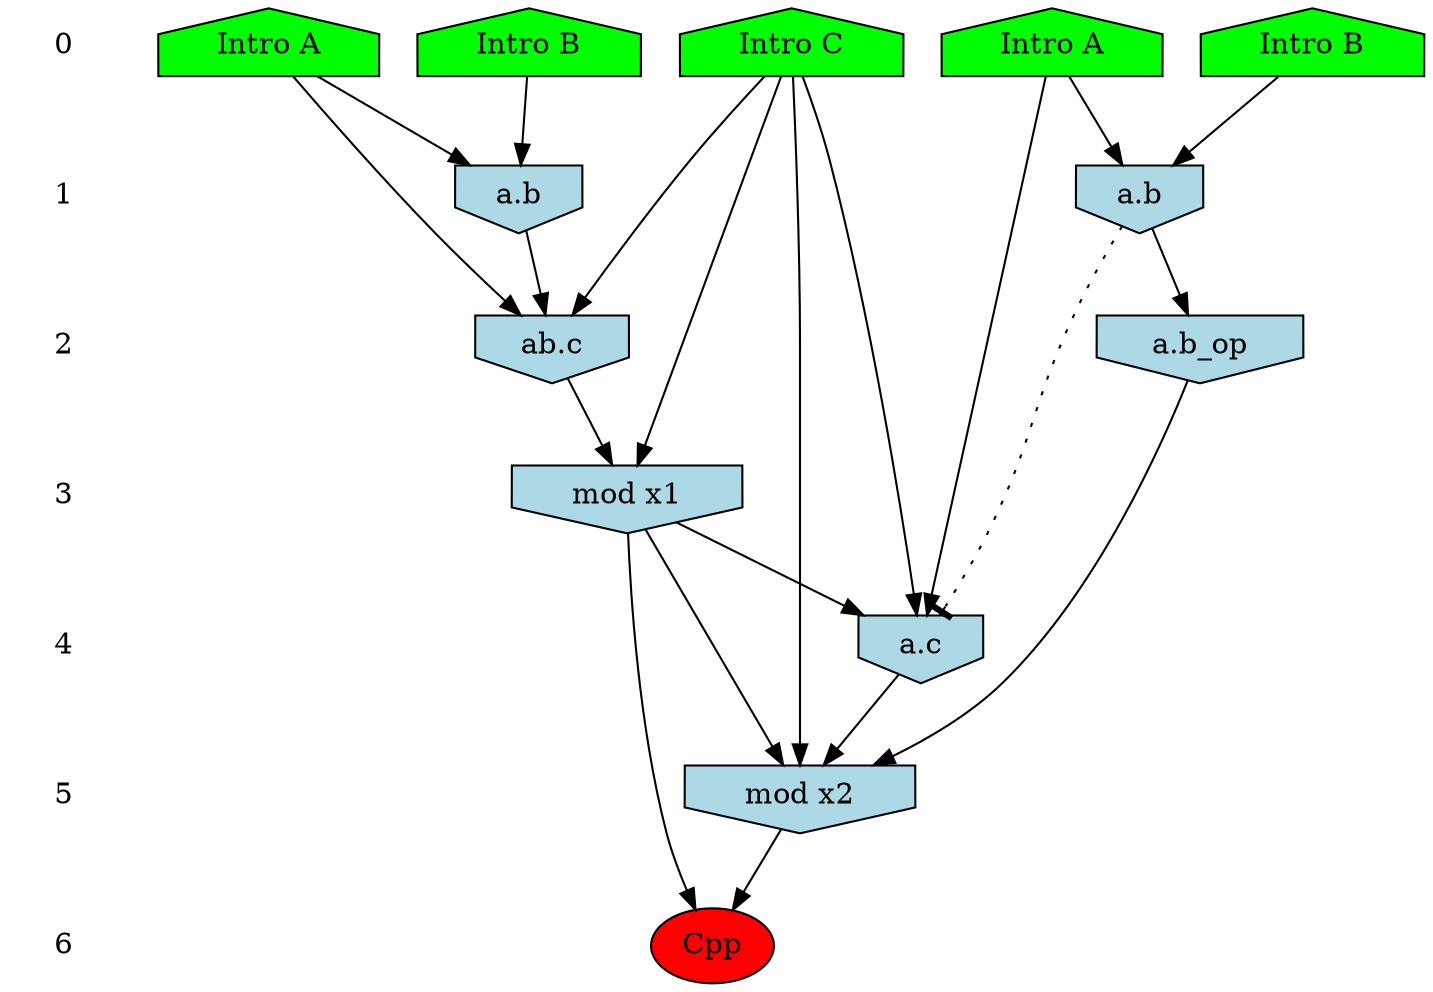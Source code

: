 /* Compression of 6 causal flows obtained in average at 1.536310E+01 t.u */
/* Compressed causal flows were: [1558;1588;2453;3103;3189;3529] */
digraph G{
 ranksep=.5 ; 
{ rank = same ; "0" [shape=plaintext] ; node_1 [label ="Intro A", shape=house, style=filled, fillcolor=green] ;
node_2 [label ="Intro A", shape=house, style=filled, fillcolor=green] ;
node_3 [label ="Intro B", shape=house, style=filled, fillcolor=green] ;
node_4 [label ="Intro B", shape=house, style=filled, fillcolor=green] ;
node_5 [label ="Intro C", shape=house, style=filled, fillcolor=green] ;
}
{ rank = same ; "1" [shape=plaintext] ; node_6 [label="a.b", shape=invhouse, style=filled, fillcolor = lightblue] ;
node_10 [label="a.b", shape=invhouse, style=filled, fillcolor = lightblue] ;
}
{ rank = same ; "2" [shape=plaintext] ; node_7 [label="ab.c", shape=invhouse, style=filled, fillcolor = lightblue] ;
node_11 [label="a.b_op", shape=invhouse, style=filled, fillcolor = lightblue] ;
}
{ rank = same ; "3" [shape=plaintext] ; node_8 [label="mod x1", shape=invhouse, style=filled, fillcolor = lightblue] ;
}
{ rank = same ; "4" [shape=plaintext] ; node_9 [label="a.c", shape=invhouse, style=filled, fillcolor = lightblue] ;
}
{ rank = same ; "5" [shape=plaintext] ; node_12 [label="mod x2", shape=invhouse, style=filled, fillcolor = lightblue] ;
}
{ rank = same ; "6" [shape=plaintext] ; node_13 [label ="Cpp", style=filled, fillcolor=red] ;
}
"0" -> "1" [style="invis"]; 
"1" -> "2" [style="invis"]; 
"2" -> "3" [style="invis"]; 
"3" -> "4" [style="invis"]; 
"4" -> "5" [style="invis"]; 
"5" -> "6" [style="invis"]; 
node_1 -> node_6
node_3 -> node_6
node_1 -> node_7
node_5 -> node_7
node_6 -> node_7
node_5 -> node_8
node_7 -> node_8
node_2 -> node_9
node_5 -> node_9
node_8 -> node_9
node_2 -> node_10
node_4 -> node_10
node_10 -> node_11
node_5 -> node_12
node_8 -> node_12
node_9 -> node_12
node_11 -> node_12
node_8 -> node_13
node_12 -> node_13
node_10 -> node_9 [style=dotted, arrowhead = tee] 
}
/*
 Dot generation time: 0.000523
*/